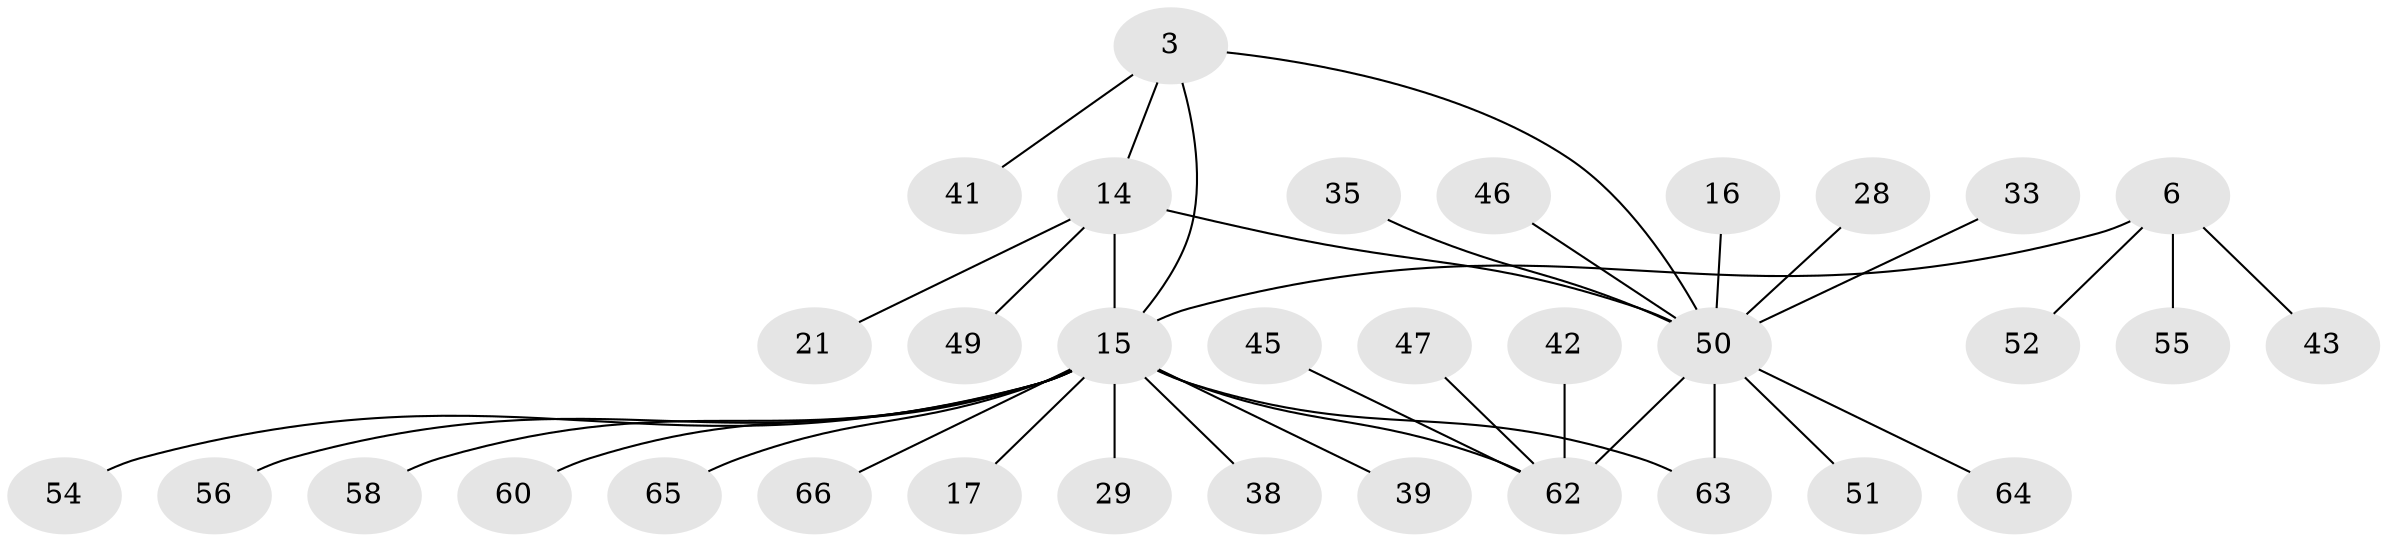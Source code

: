 // original degree distribution, {7: 0.045454545454545456, 4: 0.06060606060606061, 10: 0.015151515151515152, 2: 0.25757575757575757, 5: 0.045454545454545456, 3: 0.07575757575757576, 8: 0.030303030303030304, 9: 0.015151515151515152, 1: 0.45454545454545453}
// Generated by graph-tools (version 1.1) at 2025/54/03/09/25 04:54:54]
// undirected, 33 vertices, 36 edges
graph export_dot {
graph [start="1"]
  node [color=gray90,style=filled];
  3 [super="+2"];
  6 [super="+5"];
  14 [super="+9"];
  15 [super="+13+4"];
  16;
  17;
  21 [super="+18"];
  28;
  29;
  33;
  35;
  38;
  39;
  41;
  42;
  43;
  45;
  46;
  47;
  49;
  50 [super="+1+40+44+30"];
  51;
  52 [super="+36"];
  54 [super="+53"];
  55;
  56;
  58;
  60;
  62 [super="+59+61+25"];
  63 [super="+57+24"];
  64;
  65 [super="+37"];
  66 [super="+48"];
  3 -- 41;
  3 -- 14 [weight=2];
  3 -- 15;
  3 -- 50 [weight=2];
  6 -- 43;
  6 -- 55;
  6 -- 15 [weight=2];
  6 -- 52;
  14 -- 15 [weight=3];
  14 -- 49 [weight=2];
  14 -- 50 [weight=5];
  14 -- 21;
  15 -- 39;
  15 -- 17;
  15 -- 60;
  15 -- 29;
  15 -- 38;
  15 -- 56;
  15 -- 58;
  15 -- 63 [weight=2];
  15 -- 65;
  15 -- 66;
  15 -- 54;
  15 -- 62;
  16 -- 50;
  28 -- 50;
  33 -- 50;
  35 -- 50;
  42 -- 62;
  45 -- 62;
  46 -- 50;
  47 -- 62;
  50 -- 62 [weight=4];
  50 -- 64;
  50 -- 51;
  50 -- 63;
}
